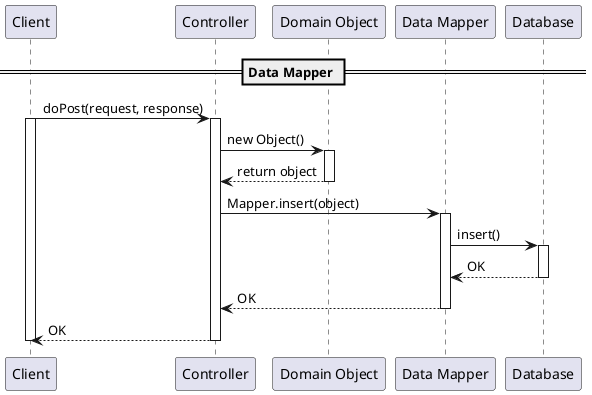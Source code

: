 @startuml

skinparam linetype polyline

participant "Client" as Client
participant "Controller" as C
participant “Domain Object" as O
participant "Data Mapper" as M
participant "Database" as DB
== Data Mapper ==
Client -> C: doPost(request, response)
activate Client
activate C
C -> O: new Object()
activate O
O --> C: return object
deactivate O
C -> M: Mapper.insert(object)

activate M
M -> DB: insert()
activate DB
DB --> M: OK
deactivate DB
M --> C: OK
deactivate M

C --> Client: OK
deactivate C
deactivate Client

@enduml
